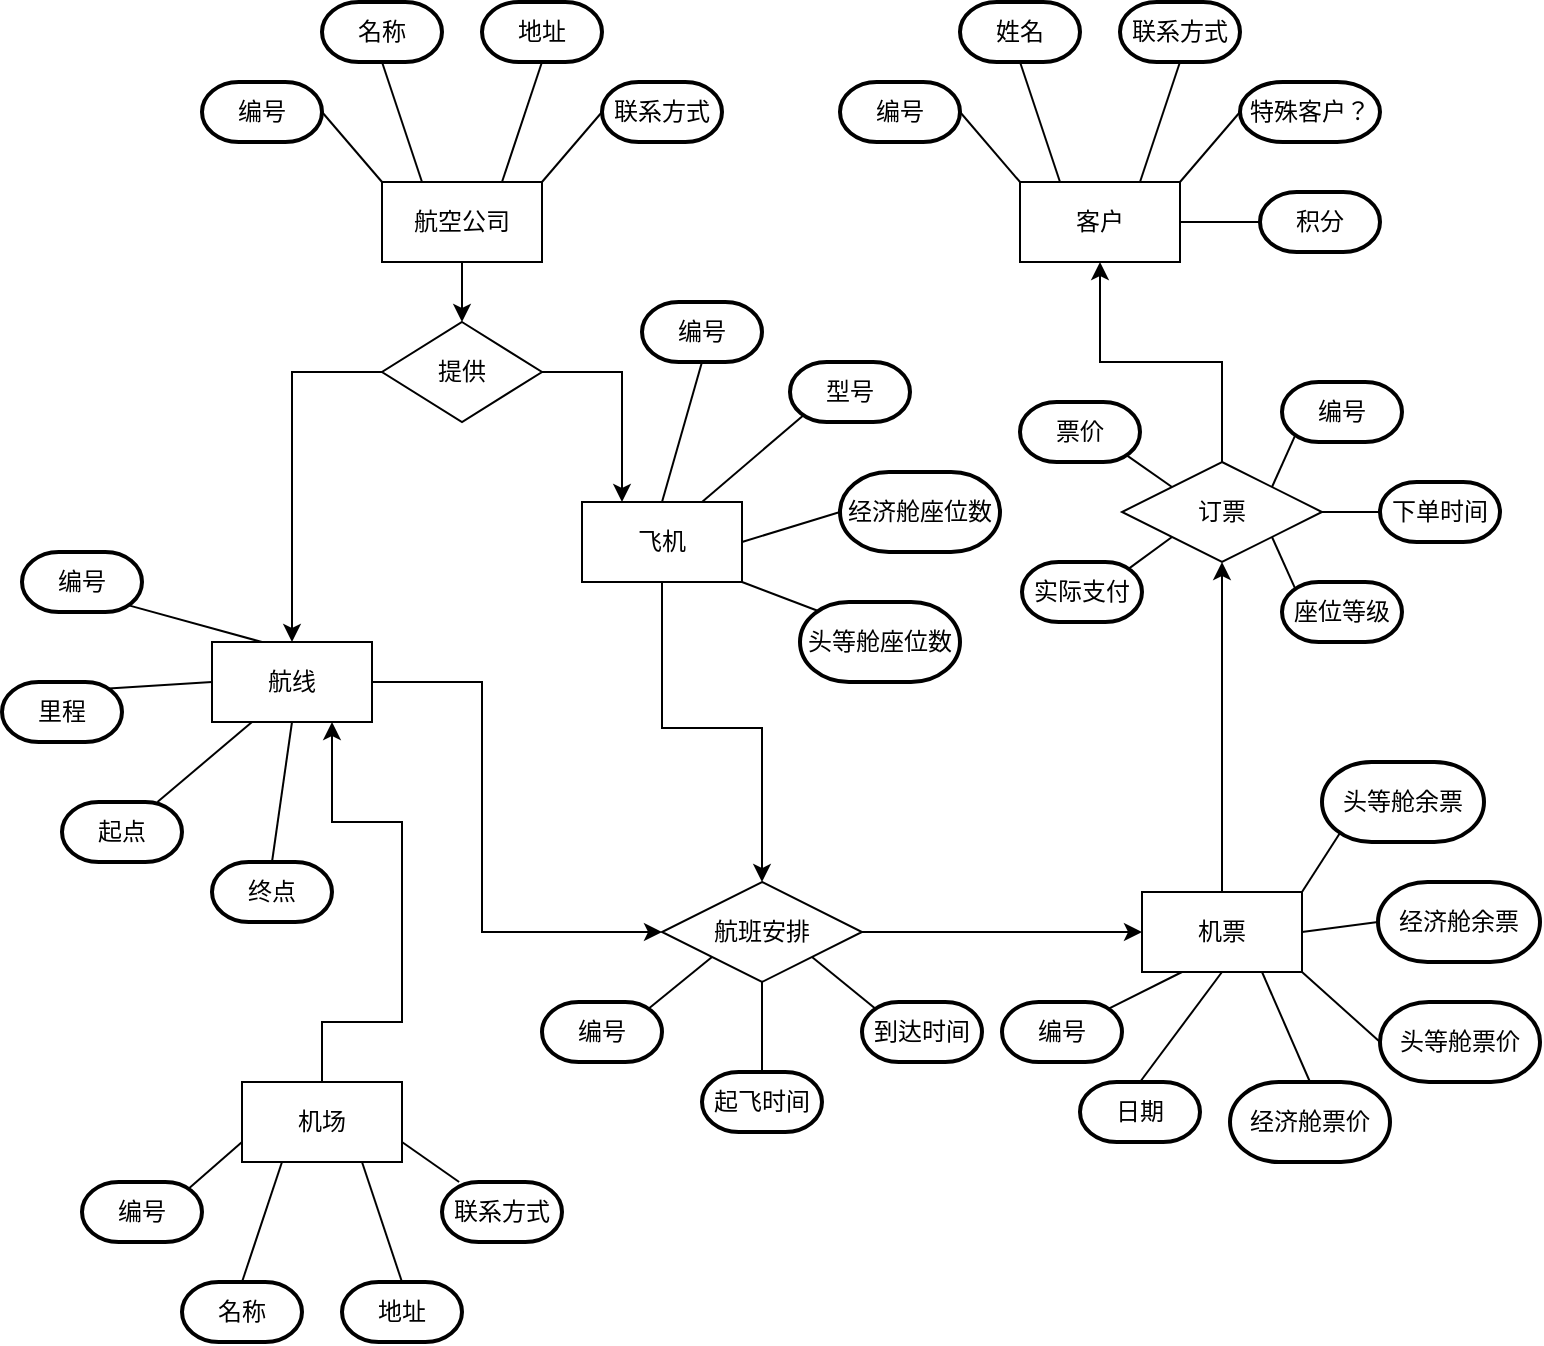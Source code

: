 <mxfile version="14.1.1" type="github">
  <diagram id="9x_7SDjcbURhjncNvjT7" name="Page-1">
    <mxGraphModel dx="1987" dy="712" grid="1" gridSize="10" guides="1" tooltips="1" connect="1" arrows="1" fold="1" page="1" pageScale="1" pageWidth="827" pageHeight="1169" math="0" shadow="0">
      <root>
        <mxCell id="0" />
        <mxCell id="1" parent="0" />
        <mxCell id="jJX4rCLtaQs6YIwThEBa-51" style="edgeStyle=orthogonalEdgeStyle;rounded=0;orthogonalLoop=1;jettySize=auto;html=1;exitX=0.5;exitY=1;exitDx=0;exitDy=0;entryX=0.5;entryY=0;entryDx=0;entryDy=0;" parent="1" source="jJX4rCLtaQs6YIwThEBa-1" target="jJX4rCLtaQs6YIwThEBa-47" edge="1">
          <mxGeometry relative="1" as="geometry" />
        </mxCell>
        <mxCell id="jJX4rCLtaQs6YIwThEBa-1" value="航空公司" style="rounded=0;whiteSpace=wrap;html=1;" parent="1" vertex="1">
          <mxGeometry x="210" y="120" width="80" height="40" as="geometry" />
        </mxCell>
        <mxCell id="jJX4rCLtaQs6YIwThEBa-60" style="edgeStyle=orthogonalEdgeStyle;rounded=0;orthogonalLoop=1;jettySize=auto;html=1;exitX=0.5;exitY=1;exitDx=0;exitDy=0;entryX=0.5;entryY=0;entryDx=0;entryDy=0;" parent="1" source="jJX4rCLtaQs6YIwThEBa-2" target="jJX4rCLtaQs6YIwThEBa-52" edge="1">
          <mxGeometry relative="1" as="geometry">
            <Array as="points">
              <mxPoint x="350" y="393" />
              <mxPoint x="400" y="393" />
            </Array>
          </mxGeometry>
        </mxCell>
        <mxCell id="jJX4rCLtaQs6YIwThEBa-2" value="飞机" style="rounded=0;whiteSpace=wrap;html=1;" parent="1" vertex="1">
          <mxGeometry x="310" y="280" width="80" height="40" as="geometry" />
        </mxCell>
        <mxCell id="jJX4rCLtaQs6YIwThEBa-3" value="客户" style="rounded=0;whiteSpace=wrap;html=1;" parent="1" vertex="1">
          <mxGeometry x="529" y="120" width="80" height="40" as="geometry" />
        </mxCell>
        <mxCell id="Do9_KRLfu2ttL6ImkWTc-5" style="edgeStyle=orthogonalEdgeStyle;rounded=0;orthogonalLoop=1;jettySize=auto;html=1;exitX=1;exitY=0.5;exitDx=0;exitDy=0;entryX=0;entryY=0.5;entryDx=0;entryDy=0;" edge="1" parent="1" source="jJX4rCLtaQs6YIwThEBa-4" target="jJX4rCLtaQs6YIwThEBa-52">
          <mxGeometry relative="1" as="geometry">
            <mxPoint x="350" y="390" as="targetPoint" />
            <Array as="points">
              <mxPoint x="260" y="370" />
              <mxPoint x="260" y="495" />
            </Array>
          </mxGeometry>
        </mxCell>
        <mxCell id="jJX4rCLtaQs6YIwThEBa-4" value="航线" style="rounded=0;whiteSpace=wrap;html=1;" parent="1" vertex="1">
          <mxGeometry x="125" y="350" width="80" height="40" as="geometry" />
        </mxCell>
        <mxCell id="Do9_KRLfu2ttL6ImkWTc-46" style="edgeStyle=orthogonalEdgeStyle;rounded=0;orthogonalLoop=1;jettySize=auto;html=1;exitX=0.5;exitY=0;exitDx=0;exitDy=0;entryX=0.75;entryY=1;entryDx=0;entryDy=0;" edge="1" parent="1" source="jJX4rCLtaQs6YIwThEBa-5" target="jJX4rCLtaQs6YIwThEBa-4">
          <mxGeometry relative="1" as="geometry">
            <Array as="points">
              <mxPoint x="180" y="540" />
              <mxPoint x="220" y="540" />
              <mxPoint x="220" y="440" />
              <mxPoint x="185" y="440" />
            </Array>
          </mxGeometry>
        </mxCell>
        <mxCell id="jJX4rCLtaQs6YIwThEBa-5" value="机场" style="rounded=0;whiteSpace=wrap;html=1;" parent="1" vertex="1">
          <mxGeometry x="140" y="570" width="80" height="40" as="geometry" />
        </mxCell>
        <mxCell id="jJX4rCLtaQs6YIwThEBa-6" value="编号" style="strokeWidth=2;html=1;shape=mxgraph.flowchart.terminator;whiteSpace=wrap;" parent="1" vertex="1">
          <mxGeometry x="120" y="70" width="60" height="30" as="geometry" />
        </mxCell>
        <mxCell id="jJX4rCLtaQs6YIwThEBa-7" value="编号" style="strokeWidth=2;html=1;shape=mxgraph.flowchart.terminator;whiteSpace=wrap;" parent="1" vertex="1">
          <mxGeometry x="439" y="70" width="60" height="30" as="geometry" />
        </mxCell>
        <mxCell id="jJX4rCLtaQs6YIwThEBa-8" value="编号" style="strokeWidth=2;html=1;shape=mxgraph.flowchart.terminator;whiteSpace=wrap;" parent="1" vertex="1">
          <mxGeometry x="340" y="180" width="60" height="30" as="geometry" />
        </mxCell>
        <mxCell id="jJX4rCLtaQs6YIwThEBa-9" value="编号" style="strokeWidth=2;html=1;shape=mxgraph.flowchart.terminator;whiteSpace=wrap;" parent="1" vertex="1">
          <mxGeometry x="30" y="305" width="60" height="30" as="geometry" />
        </mxCell>
        <mxCell id="jJX4rCLtaQs6YIwThEBa-10" value="名称" style="strokeWidth=2;html=1;shape=mxgraph.flowchart.terminator;whiteSpace=wrap;" parent="1" vertex="1">
          <mxGeometry x="180" y="30" width="60" height="30" as="geometry" />
        </mxCell>
        <mxCell id="jJX4rCLtaQs6YIwThEBa-11" value="地址" style="strokeWidth=2;html=1;shape=mxgraph.flowchart.terminator;whiteSpace=wrap;" parent="1" vertex="1">
          <mxGeometry x="260" y="30" width="60" height="30" as="geometry" />
        </mxCell>
        <mxCell id="jJX4rCLtaQs6YIwThEBa-12" value="联系方式" style="strokeWidth=2;html=1;shape=mxgraph.flowchart.terminator;whiteSpace=wrap;" parent="1" vertex="1">
          <mxGeometry x="320" y="70" width="60" height="30" as="geometry" />
        </mxCell>
        <mxCell id="jJX4rCLtaQs6YIwThEBa-16" value="" style="endArrow=none;html=1;entryX=1;entryY=0.5;entryDx=0;entryDy=0;entryPerimeter=0;exitX=0;exitY=0;exitDx=0;exitDy=0;" parent="1" source="jJX4rCLtaQs6YIwThEBa-1" target="jJX4rCLtaQs6YIwThEBa-6" edge="1">
          <mxGeometry width="50" height="50" relative="1" as="geometry">
            <mxPoint x="390" y="270" as="sourcePoint" />
            <mxPoint x="440" y="220" as="targetPoint" />
          </mxGeometry>
        </mxCell>
        <mxCell id="jJX4rCLtaQs6YIwThEBa-17" value="" style="endArrow=none;html=1;entryX=0.5;entryY=1;entryDx=0;entryDy=0;entryPerimeter=0;exitX=0.25;exitY=0;exitDx=0;exitDy=0;" parent="1" source="jJX4rCLtaQs6YIwThEBa-1" target="jJX4rCLtaQs6YIwThEBa-10" edge="1">
          <mxGeometry width="50" height="50" relative="1" as="geometry">
            <mxPoint x="220" y="130" as="sourcePoint" />
            <mxPoint x="190" y="95" as="targetPoint" />
          </mxGeometry>
        </mxCell>
        <mxCell id="jJX4rCLtaQs6YIwThEBa-18" value="" style="endArrow=none;html=1;entryX=0.5;entryY=1;entryDx=0;entryDy=0;entryPerimeter=0;exitX=0.75;exitY=0;exitDx=0;exitDy=0;" parent="1" source="jJX4rCLtaQs6YIwThEBa-1" target="jJX4rCLtaQs6YIwThEBa-11" edge="1">
          <mxGeometry width="50" height="50" relative="1" as="geometry">
            <mxPoint x="240" y="130" as="sourcePoint" />
            <mxPoint x="220" y="70" as="targetPoint" />
          </mxGeometry>
        </mxCell>
        <mxCell id="jJX4rCLtaQs6YIwThEBa-19" value="" style="endArrow=none;html=1;entryX=0;entryY=0.5;entryDx=0;entryDy=0;entryPerimeter=0;exitX=1;exitY=0;exitDx=0;exitDy=0;" parent="1" source="jJX4rCLtaQs6YIwThEBa-1" target="jJX4rCLtaQs6YIwThEBa-12" edge="1">
          <mxGeometry width="50" height="50" relative="1" as="geometry">
            <mxPoint x="250" y="140" as="sourcePoint" />
            <mxPoint x="230" y="80" as="targetPoint" />
          </mxGeometry>
        </mxCell>
        <mxCell id="jJX4rCLtaQs6YIwThEBa-20" value="姓名" style="strokeWidth=2;html=1;shape=mxgraph.flowchart.terminator;whiteSpace=wrap;" parent="1" vertex="1">
          <mxGeometry x="499" y="30" width="60" height="30" as="geometry" />
        </mxCell>
        <mxCell id="jJX4rCLtaQs6YIwThEBa-21" value="联系方式" style="strokeWidth=2;html=1;shape=mxgraph.flowchart.terminator;whiteSpace=wrap;" parent="1" vertex="1">
          <mxGeometry x="579" y="30" width="60" height="30" as="geometry" />
        </mxCell>
        <mxCell id="jJX4rCLtaQs6YIwThEBa-22" value="特殊客户？" style="strokeWidth=2;html=1;shape=mxgraph.flowchart.terminator;whiteSpace=wrap;" parent="1" vertex="1">
          <mxGeometry x="639" y="70" width="70" height="30" as="geometry" />
        </mxCell>
        <mxCell id="jJX4rCLtaQs6YIwThEBa-23" value="积分" style="strokeWidth=2;html=1;shape=mxgraph.flowchart.terminator;whiteSpace=wrap;" parent="1" vertex="1">
          <mxGeometry x="649" y="125" width="60" height="30" as="geometry" />
        </mxCell>
        <mxCell id="jJX4rCLtaQs6YIwThEBa-24" value="" style="endArrow=none;html=1;entryX=1;entryY=0.5;entryDx=0;entryDy=0;entryPerimeter=0;exitX=0;exitY=0;exitDx=0;exitDy=0;" parent="1" source="jJX4rCLtaQs6YIwThEBa-3" target="jJX4rCLtaQs6YIwThEBa-7" edge="1">
          <mxGeometry width="50" height="50" relative="1" as="geometry">
            <mxPoint x="259" y="130" as="sourcePoint" />
            <mxPoint x="229" y="95" as="targetPoint" />
          </mxGeometry>
        </mxCell>
        <mxCell id="jJX4rCLtaQs6YIwThEBa-25" value="" style="endArrow=none;html=1;entryX=0.5;entryY=1;entryDx=0;entryDy=0;entryPerimeter=0;exitX=0.25;exitY=0;exitDx=0;exitDy=0;" parent="1" source="jJX4rCLtaQs6YIwThEBa-3" target="jJX4rCLtaQs6YIwThEBa-20" edge="1">
          <mxGeometry width="50" height="50" relative="1" as="geometry">
            <mxPoint x="479" y="260" as="sourcePoint" />
            <mxPoint x="529" y="210" as="targetPoint" />
          </mxGeometry>
        </mxCell>
        <mxCell id="jJX4rCLtaQs6YIwThEBa-26" value="" style="endArrow=none;html=1;entryX=0.5;entryY=1;entryDx=0;entryDy=0;entryPerimeter=0;exitX=0.75;exitY=0;exitDx=0;exitDy=0;" parent="1" source="jJX4rCLtaQs6YIwThEBa-3" target="jJX4rCLtaQs6YIwThEBa-21" edge="1">
          <mxGeometry width="50" height="50" relative="1" as="geometry">
            <mxPoint x="479" y="260" as="sourcePoint" />
            <mxPoint x="529" y="210" as="targetPoint" />
          </mxGeometry>
        </mxCell>
        <mxCell id="jJX4rCLtaQs6YIwThEBa-27" value="" style="endArrow=none;html=1;entryX=0;entryY=0.5;entryDx=0;entryDy=0;entryPerimeter=0;exitX=1;exitY=0;exitDx=0;exitDy=0;" parent="1" source="jJX4rCLtaQs6YIwThEBa-3" target="jJX4rCLtaQs6YIwThEBa-22" edge="1">
          <mxGeometry width="50" height="50" relative="1" as="geometry">
            <mxPoint x="479" y="260" as="sourcePoint" />
            <mxPoint x="529" y="210" as="targetPoint" />
          </mxGeometry>
        </mxCell>
        <mxCell id="jJX4rCLtaQs6YIwThEBa-28" value="" style="endArrow=none;html=1;entryX=0;entryY=0.5;entryDx=0;entryDy=0;entryPerimeter=0;exitX=1;exitY=0.5;exitDx=0;exitDy=0;" parent="1" source="jJX4rCLtaQs6YIwThEBa-3" target="jJX4rCLtaQs6YIwThEBa-23" edge="1">
          <mxGeometry width="50" height="50" relative="1" as="geometry">
            <mxPoint x="479" y="260" as="sourcePoint" />
            <mxPoint x="529" y="210" as="targetPoint" />
          </mxGeometry>
        </mxCell>
        <mxCell id="jJX4rCLtaQs6YIwThEBa-30" value="型号" style="strokeWidth=2;html=1;shape=mxgraph.flowchart.terminator;whiteSpace=wrap;" parent="1" vertex="1">
          <mxGeometry x="414" y="210" width="60" height="30" as="geometry" />
        </mxCell>
        <mxCell id="jJX4rCLtaQs6YIwThEBa-31" value="头等舱座位数" style="strokeWidth=2;html=1;shape=mxgraph.flowchart.terminator;whiteSpace=wrap;" parent="1" vertex="1">
          <mxGeometry x="419" y="330" width="80" height="40" as="geometry" />
        </mxCell>
        <mxCell id="jJX4rCLtaQs6YIwThEBa-32" value="经济舱座位数" style="strokeWidth=2;html=1;shape=mxgraph.flowchart.terminator;whiteSpace=wrap;" parent="1" vertex="1">
          <mxGeometry x="439" y="265" width="80" height="40" as="geometry" />
        </mxCell>
        <mxCell id="jJX4rCLtaQs6YIwThEBa-33" value="" style="endArrow=none;html=1;entryX=0.5;entryY=0;entryDx=0;entryDy=0;exitX=0.5;exitY=1;exitDx=0;exitDy=0;exitPerimeter=0;" parent="1" source="jJX4rCLtaQs6YIwThEBa-8" target="jJX4rCLtaQs6YIwThEBa-2" edge="1">
          <mxGeometry width="50" height="50" relative="1" as="geometry">
            <mxPoint x="370" y="270" as="sourcePoint" />
            <mxPoint x="420" y="220" as="targetPoint" />
          </mxGeometry>
        </mxCell>
        <mxCell id="jJX4rCLtaQs6YIwThEBa-34" value="" style="endArrow=none;html=1;exitX=0.11;exitY=0.11;exitDx=0;exitDy=0;exitPerimeter=0;entryX=1;entryY=1;entryDx=0;entryDy=0;" parent="1" source="jJX4rCLtaQs6YIwThEBa-31" target="jJX4rCLtaQs6YIwThEBa-2" edge="1">
          <mxGeometry width="50" height="50" relative="1" as="geometry">
            <mxPoint x="370" y="270" as="sourcePoint" />
            <mxPoint x="420" y="220" as="targetPoint" />
          </mxGeometry>
        </mxCell>
        <mxCell id="jJX4rCLtaQs6YIwThEBa-35" value="" style="endArrow=none;html=1;exitX=0;exitY=0.5;exitDx=0;exitDy=0;exitPerimeter=0;entryX=1;entryY=0.5;entryDx=0;entryDy=0;" parent="1" source="jJX4rCLtaQs6YIwThEBa-32" target="jJX4rCLtaQs6YIwThEBa-2" edge="1">
          <mxGeometry width="50" height="50" relative="1" as="geometry">
            <mxPoint x="370" y="270" as="sourcePoint" />
            <mxPoint x="420" y="220" as="targetPoint" />
          </mxGeometry>
        </mxCell>
        <mxCell id="jJX4rCLtaQs6YIwThEBa-36" value="" style="endArrow=none;html=1;exitX=0.11;exitY=0.89;exitDx=0;exitDy=0;exitPerimeter=0;entryX=0.75;entryY=0;entryDx=0;entryDy=0;" parent="1" source="jJX4rCLtaQs6YIwThEBa-30" target="jJX4rCLtaQs6YIwThEBa-2" edge="1">
          <mxGeometry width="50" height="50" relative="1" as="geometry">
            <mxPoint x="370" y="270" as="sourcePoint" />
            <mxPoint x="420" y="220" as="targetPoint" />
          </mxGeometry>
        </mxCell>
        <mxCell id="jJX4rCLtaQs6YIwThEBa-38" value="里程" style="strokeWidth=2;html=1;shape=mxgraph.flowchart.terminator;whiteSpace=wrap;" parent="1" vertex="1">
          <mxGeometry x="20" y="370" width="60" height="30" as="geometry" />
        </mxCell>
        <mxCell id="jJX4rCLtaQs6YIwThEBa-39" value="起点" style="strokeWidth=2;html=1;shape=mxgraph.flowchart.terminator;whiteSpace=wrap;" parent="1" vertex="1">
          <mxGeometry x="50" y="430" width="60" height="30" as="geometry" />
        </mxCell>
        <mxCell id="jJX4rCLtaQs6YIwThEBa-40" value="终点" style="strokeWidth=2;html=1;shape=mxgraph.flowchart.terminator;whiteSpace=wrap;" parent="1" vertex="1">
          <mxGeometry x="125" y="460" width="60" height="30" as="geometry" />
        </mxCell>
        <mxCell id="Do9_KRLfu2ttL6ImkWTc-1" style="edgeStyle=orthogonalEdgeStyle;rounded=0;orthogonalLoop=1;jettySize=auto;html=1;exitX=1;exitY=0.5;exitDx=0;exitDy=0;entryX=0.25;entryY=0;entryDx=0;entryDy=0;" edge="1" parent="1" source="jJX4rCLtaQs6YIwThEBa-47" target="jJX4rCLtaQs6YIwThEBa-2">
          <mxGeometry relative="1" as="geometry" />
        </mxCell>
        <mxCell id="Do9_KRLfu2ttL6ImkWTc-4" style="edgeStyle=orthogonalEdgeStyle;rounded=0;orthogonalLoop=1;jettySize=auto;html=1;exitX=0;exitY=0.5;exitDx=0;exitDy=0;" edge="1" parent="1" source="jJX4rCLtaQs6YIwThEBa-47" target="jJX4rCLtaQs6YIwThEBa-4">
          <mxGeometry relative="1" as="geometry" />
        </mxCell>
        <mxCell id="jJX4rCLtaQs6YIwThEBa-47" value="提供" style="rhombus;whiteSpace=wrap;html=1;" parent="1" vertex="1">
          <mxGeometry x="210" y="190" width="80" height="50" as="geometry" />
        </mxCell>
        <mxCell id="Do9_KRLfu2ttL6ImkWTc-11" style="edgeStyle=orthogonalEdgeStyle;rounded=0;orthogonalLoop=1;jettySize=auto;html=1;exitX=1;exitY=0.5;exitDx=0;exitDy=0;entryX=0;entryY=0.5;entryDx=0;entryDy=0;" edge="1" parent="1" source="jJX4rCLtaQs6YIwThEBa-52" target="Do9_KRLfu2ttL6ImkWTc-8">
          <mxGeometry relative="1" as="geometry" />
        </mxCell>
        <mxCell id="jJX4rCLtaQs6YIwThEBa-52" value="航班安排" style="rhombus;whiteSpace=wrap;html=1;" parent="1" vertex="1">
          <mxGeometry x="350" y="470" width="100" height="50" as="geometry" />
        </mxCell>
        <mxCell id="jJX4rCLtaQs6YIwThEBa-54" value="" style="endArrow=none;html=1;exitX=0.5;exitY=1;exitDx=0;exitDy=0;entryX=0.5;entryY=0;entryDx=0;entryDy=0;entryPerimeter=0;" parent="1" source="jJX4rCLtaQs6YIwThEBa-4" target="jJX4rCLtaQs6YIwThEBa-40" edge="1">
          <mxGeometry width="50" height="50" relative="1" as="geometry">
            <mxPoint x="275" y="410" as="sourcePoint" />
            <mxPoint x="170" y="460" as="targetPoint" />
          </mxGeometry>
        </mxCell>
        <mxCell id="jJX4rCLtaQs6YIwThEBa-55" value="" style="endArrow=none;html=1;exitX=0.25;exitY=1;exitDx=0;exitDy=0;" parent="1" source="jJX4rCLtaQs6YIwThEBa-4" target="jJX4rCLtaQs6YIwThEBa-39" edge="1">
          <mxGeometry width="50" height="50" relative="1" as="geometry">
            <mxPoint x="275" y="410" as="sourcePoint" />
            <mxPoint x="325" y="360" as="targetPoint" />
          </mxGeometry>
        </mxCell>
        <mxCell id="jJX4rCLtaQs6YIwThEBa-56" value="" style="endArrow=none;html=1;entryX=0.89;entryY=0.11;entryDx=0;entryDy=0;entryPerimeter=0;exitX=0;exitY=0.5;exitDx=0;exitDy=0;" parent="1" source="jJX4rCLtaQs6YIwThEBa-4" target="jJX4rCLtaQs6YIwThEBa-38" edge="1">
          <mxGeometry width="50" height="50" relative="1" as="geometry">
            <mxPoint x="275" y="410" as="sourcePoint" />
            <mxPoint x="325" y="360" as="targetPoint" />
          </mxGeometry>
        </mxCell>
        <mxCell id="jJX4rCLtaQs6YIwThEBa-57" value="" style="endArrow=none;html=1;entryX=0.89;entryY=0.89;entryDx=0;entryDy=0;entryPerimeter=0;" parent="1" target="jJX4rCLtaQs6YIwThEBa-9" edge="1">
          <mxGeometry width="50" height="50" relative="1" as="geometry">
            <mxPoint x="150" y="350" as="sourcePoint" />
            <mxPoint x="325" y="360" as="targetPoint" />
          </mxGeometry>
        </mxCell>
        <mxCell id="jJX4rCLtaQs6YIwThEBa-62" value="起飞时间" style="strokeWidth=2;html=1;shape=mxgraph.flowchart.terminator;whiteSpace=wrap;" parent="1" vertex="1">
          <mxGeometry x="370" y="565" width="60" height="30" as="geometry" />
        </mxCell>
        <mxCell id="jJX4rCLtaQs6YIwThEBa-64" value="编号" style="strokeWidth=2;html=1;shape=mxgraph.flowchart.terminator;whiteSpace=wrap;" parent="1" vertex="1">
          <mxGeometry x="290" y="530" width="60" height="30" as="geometry" />
        </mxCell>
        <mxCell id="jJX4rCLtaQs6YIwThEBa-66" value="" style="endArrow=none;html=1;exitX=0.89;exitY=0.11;exitDx=0;exitDy=0;exitPerimeter=0;entryX=0;entryY=1;entryDx=0;entryDy=0;" parent="1" source="jJX4rCLtaQs6YIwThEBa-64" target="jJX4rCLtaQs6YIwThEBa-52" edge="1">
          <mxGeometry width="50" height="50" relative="1" as="geometry">
            <mxPoint x="410" y="420" as="sourcePoint" />
            <mxPoint x="460" y="370" as="targetPoint" />
          </mxGeometry>
        </mxCell>
        <mxCell id="jJX4rCLtaQs6YIwThEBa-67" value="" style="endArrow=none;html=1;exitX=0.5;exitY=0;exitDx=0;exitDy=0;exitPerimeter=0;entryX=0.5;entryY=1;entryDx=0;entryDy=0;" parent="1" source="jJX4rCLtaQs6YIwThEBa-62" target="jJX4rCLtaQs6YIwThEBa-52" edge="1">
          <mxGeometry width="50" height="50" relative="1" as="geometry">
            <mxPoint x="410" y="420" as="sourcePoint" />
            <mxPoint x="460" y="370" as="targetPoint" />
          </mxGeometry>
        </mxCell>
        <mxCell id="Do9_KRLfu2ttL6ImkWTc-6" value="到达时间" style="strokeWidth=2;html=1;shape=mxgraph.flowchart.terminator;whiteSpace=wrap;" vertex="1" parent="1">
          <mxGeometry x="450" y="530" width="60" height="30" as="geometry" />
        </mxCell>
        <mxCell id="Do9_KRLfu2ttL6ImkWTc-7" value="" style="endArrow=none;html=1;exitX=0.11;exitY=0.11;exitDx=0;exitDy=0;exitPerimeter=0;entryX=1;entryY=1;entryDx=0;entryDy=0;" edge="1" parent="1" source="Do9_KRLfu2ttL6ImkWTc-6" target="jJX4rCLtaQs6YIwThEBa-52">
          <mxGeometry width="50" height="50" relative="1" as="geometry">
            <mxPoint x="410" y="575" as="sourcePoint" />
            <mxPoint x="410" y="530" as="targetPoint" />
          </mxGeometry>
        </mxCell>
        <mxCell id="Do9_KRLfu2ttL6ImkWTc-12" style="edgeStyle=orthogonalEdgeStyle;rounded=0;orthogonalLoop=1;jettySize=auto;html=1;exitX=0.5;exitY=0;exitDx=0;exitDy=0;entryX=0.5;entryY=1;entryDx=0;entryDy=0;" edge="1" parent="1" source="Do9_KRLfu2ttL6ImkWTc-8" target="Do9_KRLfu2ttL6ImkWTc-10">
          <mxGeometry relative="1" as="geometry" />
        </mxCell>
        <mxCell id="Do9_KRLfu2ttL6ImkWTc-8" value="机票" style="rounded=0;whiteSpace=wrap;html=1;" vertex="1" parent="1">
          <mxGeometry x="590" y="475" width="80" height="40" as="geometry" />
        </mxCell>
        <mxCell id="Do9_KRLfu2ttL6ImkWTc-13" style="edgeStyle=orthogonalEdgeStyle;rounded=0;orthogonalLoop=1;jettySize=auto;html=1;exitX=0.5;exitY=0;exitDx=0;exitDy=0;entryX=0.5;entryY=1;entryDx=0;entryDy=0;" edge="1" parent="1" source="Do9_KRLfu2ttL6ImkWTc-10" target="jJX4rCLtaQs6YIwThEBa-3">
          <mxGeometry relative="1" as="geometry" />
        </mxCell>
        <mxCell id="Do9_KRLfu2ttL6ImkWTc-10" value="订票" style="rhombus;whiteSpace=wrap;html=1;" vertex="1" parent="1">
          <mxGeometry x="580" y="260" width="100" height="50" as="geometry" />
        </mxCell>
        <mxCell id="Do9_KRLfu2ttL6ImkWTc-14" value="日期" style="strokeWidth=2;html=1;shape=mxgraph.flowchart.terminator;whiteSpace=wrap;" vertex="1" parent="1">
          <mxGeometry x="559" y="570" width="60" height="30" as="geometry" />
        </mxCell>
        <mxCell id="Do9_KRLfu2ttL6ImkWTc-15" value="编号" style="strokeWidth=2;html=1;shape=mxgraph.flowchart.terminator;whiteSpace=wrap;" vertex="1" parent="1">
          <mxGeometry x="520" y="530" width="60" height="30" as="geometry" />
        </mxCell>
        <mxCell id="Do9_KRLfu2ttL6ImkWTc-18" value="经济舱余票&lt;span style=&quot;color: rgba(0 , 0 , 0 , 0) ; font-family: monospace ; font-size: 0px&quot;&gt;%3CmxGraphModel%3E%3Croot%3E%3CmxCell%20id%3D%220%22%2F%3E%3CmxCell%20id%3D%221%22%20parent%3D%220%22%2F%3E%3CmxCell%20id%3D%222%22%20value%3D%22%E7%BC%96%E5%8F%B7%22%20style%3D%22strokeWidth%3D2%3Bhtml%3D1%3Bshape%3Dmxgraph.flowchart.terminator%3BwhiteSpace%3Dwrap%3B%22%20vertex%3D%221%22%20parent%3D%221%22%3E%3CmxGeometry%20x%3D%22290%22%20y%3D%22530%22%20width%3D%2260%22%20height%3D%2230%22%20as%3D%22geometry%22%2F%3E%3C%2FmxCell%3E%3C%2Froot%3E%3C%2FmxGraphModel%3E&lt;/span&gt;" style="strokeWidth=2;html=1;shape=mxgraph.flowchart.terminator;whiteSpace=wrap;" vertex="1" parent="1">
          <mxGeometry x="708" y="470" width="81" height="40" as="geometry" />
        </mxCell>
        <mxCell id="Do9_KRLfu2ttL6ImkWTc-19" value="头等舱余票" style="strokeWidth=2;html=1;shape=mxgraph.flowchart.terminator;whiteSpace=wrap;" vertex="1" parent="1">
          <mxGeometry x="680" y="410" width="81" height="40" as="geometry" />
        </mxCell>
        <mxCell id="Do9_KRLfu2ttL6ImkWTc-20" value="经济舱票价" style="strokeWidth=2;html=1;shape=mxgraph.flowchart.terminator;whiteSpace=wrap;" vertex="1" parent="1">
          <mxGeometry x="634" y="570" width="80" height="40" as="geometry" />
        </mxCell>
        <mxCell id="Do9_KRLfu2ttL6ImkWTc-21" value="头等舱票价" style="strokeWidth=2;html=1;shape=mxgraph.flowchart.terminator;whiteSpace=wrap;" vertex="1" parent="1">
          <mxGeometry x="709" y="530" width="80" height="40" as="geometry" />
        </mxCell>
        <mxCell id="Do9_KRLfu2ttL6ImkWTc-22" value="" style="endArrow=none;html=1;exitX=0.89;exitY=0.11;exitDx=0;exitDy=0;exitPerimeter=0;entryX=0.25;entryY=1;entryDx=0;entryDy=0;" edge="1" parent="1" source="Do9_KRLfu2ttL6ImkWTc-15" target="Do9_KRLfu2ttL6ImkWTc-8">
          <mxGeometry width="50" height="50" relative="1" as="geometry">
            <mxPoint x="541.6" y="620.8" as="sourcePoint" />
            <mxPoint x="510" y="595.0" as="targetPoint" />
          </mxGeometry>
        </mxCell>
        <mxCell id="Do9_KRLfu2ttL6ImkWTc-23" value="" style="endArrow=none;html=1;exitX=0.5;exitY=1;exitDx=0;exitDy=0;entryX=0.5;entryY=0;entryDx=0;entryDy=0;entryPerimeter=0;" edge="1" parent="1" source="Do9_KRLfu2ttL6ImkWTc-8" target="Do9_KRLfu2ttL6ImkWTc-14">
          <mxGeometry width="50" height="50" relative="1" as="geometry">
            <mxPoint x="476.6" y="553.3" as="sourcePoint" />
            <mxPoint x="445" y="527.5" as="targetPoint" />
          </mxGeometry>
        </mxCell>
        <mxCell id="Do9_KRLfu2ttL6ImkWTc-24" value="" style="endArrow=none;html=1;exitX=0.75;exitY=1;exitDx=0;exitDy=0;entryX=0.5;entryY=0;entryDx=0;entryDy=0;entryPerimeter=0;" edge="1" parent="1" source="Do9_KRLfu2ttL6ImkWTc-8" target="Do9_KRLfu2ttL6ImkWTc-20">
          <mxGeometry width="50" height="50" relative="1" as="geometry">
            <mxPoint x="486.6" y="563.3" as="sourcePoint" />
            <mxPoint x="455" y="537.5" as="targetPoint" />
          </mxGeometry>
        </mxCell>
        <mxCell id="Do9_KRLfu2ttL6ImkWTc-25" value="" style="endArrow=none;html=1;exitX=1;exitY=1;exitDx=0;exitDy=0;entryX=0;entryY=0.5;entryDx=0;entryDy=0;entryPerimeter=0;" edge="1" parent="1" source="Do9_KRLfu2ttL6ImkWTc-8" target="Do9_KRLfu2ttL6ImkWTc-21">
          <mxGeometry width="50" height="50" relative="1" as="geometry">
            <mxPoint x="496.6" y="573.3" as="sourcePoint" />
            <mxPoint x="465" y="547.5" as="targetPoint" />
          </mxGeometry>
        </mxCell>
        <mxCell id="Do9_KRLfu2ttL6ImkWTc-26" value="" style="endArrow=none;html=1;exitX=0;exitY=0.5;exitDx=0;exitDy=0;exitPerimeter=0;entryX=1;entryY=0.5;entryDx=0;entryDy=0;" edge="1" parent="1" source="Do9_KRLfu2ttL6ImkWTc-18" target="Do9_KRLfu2ttL6ImkWTc-8">
          <mxGeometry width="50" height="50" relative="1" as="geometry">
            <mxPoint x="506.6" y="583.3" as="sourcePoint" />
            <mxPoint x="475" y="557.5" as="targetPoint" />
          </mxGeometry>
        </mxCell>
        <mxCell id="Do9_KRLfu2ttL6ImkWTc-27" value="" style="endArrow=none;html=1;exitX=0.11;exitY=0.89;exitDx=0;exitDy=0;exitPerimeter=0;entryX=1;entryY=0;entryDx=0;entryDy=0;" edge="1" parent="1" source="Do9_KRLfu2ttL6ImkWTc-19" target="Do9_KRLfu2ttL6ImkWTc-8">
          <mxGeometry width="50" height="50" relative="1" as="geometry">
            <mxPoint x="516.6" y="593.3" as="sourcePoint" />
            <mxPoint x="485" y="567.5" as="targetPoint" />
          </mxGeometry>
        </mxCell>
        <mxCell id="Do9_KRLfu2ttL6ImkWTc-28" value="编号" style="strokeWidth=2;html=1;shape=mxgraph.flowchart.terminator;whiteSpace=wrap;" vertex="1" parent="1">
          <mxGeometry x="660" y="220" width="60" height="30" as="geometry" />
        </mxCell>
        <mxCell id="Do9_KRLfu2ttL6ImkWTc-29" value="下单时间" style="strokeWidth=2;html=1;shape=mxgraph.flowchart.terminator;whiteSpace=wrap;" vertex="1" parent="1">
          <mxGeometry x="709" y="270" width="60" height="30" as="geometry" />
        </mxCell>
        <mxCell id="Do9_KRLfu2ttL6ImkWTc-30" value="座位等级" style="strokeWidth=2;html=1;shape=mxgraph.flowchart.terminator;whiteSpace=wrap;" vertex="1" parent="1">
          <mxGeometry x="660" y="320" width="60" height="30" as="geometry" />
        </mxCell>
        <mxCell id="Do9_KRLfu2ttL6ImkWTc-31" value="票价" style="strokeWidth=2;html=1;shape=mxgraph.flowchart.terminator;whiteSpace=wrap;" vertex="1" parent="1">
          <mxGeometry x="529" y="230" width="60" height="30" as="geometry" />
        </mxCell>
        <mxCell id="Do9_KRLfu2ttL6ImkWTc-32" value="实际支付" style="strokeWidth=2;html=1;shape=mxgraph.flowchart.terminator;whiteSpace=wrap;" vertex="1" parent="1">
          <mxGeometry x="530" y="310" width="60" height="30" as="geometry" />
        </mxCell>
        <mxCell id="Do9_KRLfu2ttL6ImkWTc-33" value="" style="endArrow=none;html=1;exitX=1;exitY=0;exitDx=0;exitDy=0;entryX=0.11;entryY=0.89;entryDx=0;entryDy=0;entryPerimeter=0;" edge="1" parent="1" source="Do9_KRLfu2ttL6ImkWTc-10" target="Do9_KRLfu2ttL6ImkWTc-28">
          <mxGeometry width="50" height="50" relative="1" as="geometry">
            <mxPoint x="619" y="150" as="sourcePoint" />
            <mxPoint x="693" y="240" as="targetPoint" />
          </mxGeometry>
        </mxCell>
        <mxCell id="Do9_KRLfu2ttL6ImkWTc-34" value="" style="endArrow=none;html=1;exitX=1;exitY=0.5;exitDx=0;exitDy=0;entryX=0;entryY=0.5;entryDx=0;entryDy=0;entryPerimeter=0;" edge="1" parent="1" source="Do9_KRLfu2ttL6ImkWTc-10" target="Do9_KRLfu2ttL6ImkWTc-29">
          <mxGeometry width="50" height="50" relative="1" as="geometry">
            <mxPoint x="629" y="160" as="sourcePoint" />
            <mxPoint x="730" y="190" as="targetPoint" />
          </mxGeometry>
        </mxCell>
        <mxCell id="Do9_KRLfu2ttL6ImkWTc-35" value="" style="endArrow=none;html=1;entryX=0.11;entryY=0.11;entryDx=0;entryDy=0;entryPerimeter=0;exitX=1;exitY=1;exitDx=0;exitDy=0;" edge="1" parent="1" source="Do9_KRLfu2ttL6ImkWTc-10" target="Do9_KRLfu2ttL6ImkWTc-30">
          <mxGeometry width="50" height="50" relative="1" as="geometry">
            <mxPoint x="639" y="170" as="sourcePoint" />
            <mxPoint x="679" y="170" as="targetPoint" />
          </mxGeometry>
        </mxCell>
        <mxCell id="Do9_KRLfu2ttL6ImkWTc-36" value="" style="endArrow=none;html=1;entryX=0;entryY=0;entryDx=0;entryDy=0;exitX=0.89;exitY=0.89;exitDx=0;exitDy=0;exitPerimeter=0;" edge="1" parent="1" source="Do9_KRLfu2ttL6ImkWTc-31" target="Do9_KRLfu2ttL6ImkWTc-10">
          <mxGeometry width="50" height="50" relative="1" as="geometry">
            <mxPoint x="649" y="180" as="sourcePoint" />
            <mxPoint x="689" y="180" as="targetPoint" />
          </mxGeometry>
        </mxCell>
        <mxCell id="Do9_KRLfu2ttL6ImkWTc-37" value="" style="endArrow=none;html=1;entryX=0.89;entryY=0.11;entryDx=0;entryDy=0;entryPerimeter=0;exitX=0;exitY=1;exitDx=0;exitDy=0;" edge="1" parent="1" source="Do9_KRLfu2ttL6ImkWTc-10" target="Do9_KRLfu2ttL6ImkWTc-32">
          <mxGeometry width="50" height="50" relative="1" as="geometry">
            <mxPoint x="659" y="190" as="sourcePoint" />
            <mxPoint x="699" y="190" as="targetPoint" />
          </mxGeometry>
        </mxCell>
        <mxCell id="Do9_KRLfu2ttL6ImkWTc-38" value="编号" style="strokeWidth=2;html=1;shape=mxgraph.flowchart.terminator;whiteSpace=wrap;" vertex="1" parent="1">
          <mxGeometry x="60" y="620" width="60" height="30" as="geometry" />
        </mxCell>
        <mxCell id="Do9_KRLfu2ttL6ImkWTc-39" value="名称" style="strokeWidth=2;html=1;shape=mxgraph.flowchart.terminator;whiteSpace=wrap;" vertex="1" parent="1">
          <mxGeometry x="110" y="670" width="60" height="30" as="geometry" />
        </mxCell>
        <mxCell id="Do9_KRLfu2ttL6ImkWTc-40" value="地址&lt;span style=&quot;color: rgba(0 , 0 , 0 , 0) ; font-family: monospace ; font-size: 0px&quot;&gt;%3CmxGraphModel%3E%3Croot%3E%3CmxCell%20id%3D%220%22%2F%3E%3CmxCell%20id%3D%221%22%20parent%3D%220%22%2F%3E%3CmxCell%20id%3D%222%22%20value%3D%22%E7%BC%96%E5%8F%B7%22%20style%3D%22strokeWidth%3D2%3Bhtml%3D1%3Bshape%3Dmxgraph.flowchart.terminator%3BwhiteSpace%3Dwrap%3B%22%20vertex%3D%221%22%20parent%3D%221%22%3E%3CmxGeometry%20x%3D%22290%22%20y%3D%22530%22%20width%3D%2260%22%20height%3D%2230%22%20as%3D%22geometry%22%2F%3E%3C%2FmxCell%3E%3C%2Froot%3E%3C%2FmxGraphModel%3E&lt;/span&gt;" style="strokeWidth=2;html=1;shape=mxgraph.flowchart.terminator;whiteSpace=wrap;" vertex="1" parent="1">
          <mxGeometry x="190" y="670" width="60" height="30" as="geometry" />
        </mxCell>
        <mxCell id="Do9_KRLfu2ttL6ImkWTc-41" value="联系方式" style="strokeWidth=2;html=1;shape=mxgraph.flowchart.terminator;whiteSpace=wrap;" vertex="1" parent="1">
          <mxGeometry x="240" y="620" width="60" height="30" as="geometry" />
        </mxCell>
        <mxCell id="Do9_KRLfu2ttL6ImkWTc-42" value="" style="endArrow=none;html=1;exitX=0.89;exitY=0.11;exitDx=0;exitDy=0;exitPerimeter=0;entryX=0;entryY=0.75;entryDx=0;entryDy=0;" edge="1" parent="1" source="Do9_KRLfu2ttL6ImkWTc-38" target="jJX4rCLtaQs6YIwThEBa-5">
          <mxGeometry width="50" height="50" relative="1" as="geometry">
            <mxPoint x="353.4" y="543.3" as="sourcePoint" />
            <mxPoint x="385" y="517.5" as="targetPoint" />
          </mxGeometry>
        </mxCell>
        <mxCell id="Do9_KRLfu2ttL6ImkWTc-43" value="" style="endArrow=none;html=1;exitX=0.5;exitY=0;exitDx=0;exitDy=0;exitPerimeter=0;entryX=0.25;entryY=1;entryDx=0;entryDy=0;" edge="1" parent="1" source="Do9_KRLfu2ttL6ImkWTc-39" target="jJX4rCLtaQs6YIwThEBa-5">
          <mxGeometry width="50" height="50" relative="1" as="geometry">
            <mxPoint x="123.4" y="633.3" as="sourcePoint" />
            <mxPoint x="150" y="610" as="targetPoint" />
          </mxGeometry>
        </mxCell>
        <mxCell id="Do9_KRLfu2ttL6ImkWTc-44" value="" style="endArrow=none;html=1;exitX=0.5;exitY=0;exitDx=0;exitDy=0;exitPerimeter=0;entryX=0.75;entryY=1;entryDx=0;entryDy=0;" edge="1" parent="1" source="Do9_KRLfu2ttL6ImkWTc-40" target="jJX4rCLtaQs6YIwThEBa-5">
          <mxGeometry width="50" height="50" relative="1" as="geometry">
            <mxPoint x="133.4" y="643.3" as="sourcePoint" />
            <mxPoint x="160" y="620" as="targetPoint" />
          </mxGeometry>
        </mxCell>
        <mxCell id="Do9_KRLfu2ttL6ImkWTc-45" value="" style="endArrow=none;html=1;entryX=1;entryY=0.75;entryDx=0;entryDy=0;" edge="1" parent="1" source="Do9_KRLfu2ttL6ImkWTc-41" target="jJX4rCLtaQs6YIwThEBa-5">
          <mxGeometry width="50" height="50" relative="1" as="geometry">
            <mxPoint x="143.4" y="653.3" as="sourcePoint" />
            <mxPoint x="170" y="630" as="targetPoint" />
          </mxGeometry>
        </mxCell>
      </root>
    </mxGraphModel>
  </diagram>
</mxfile>
